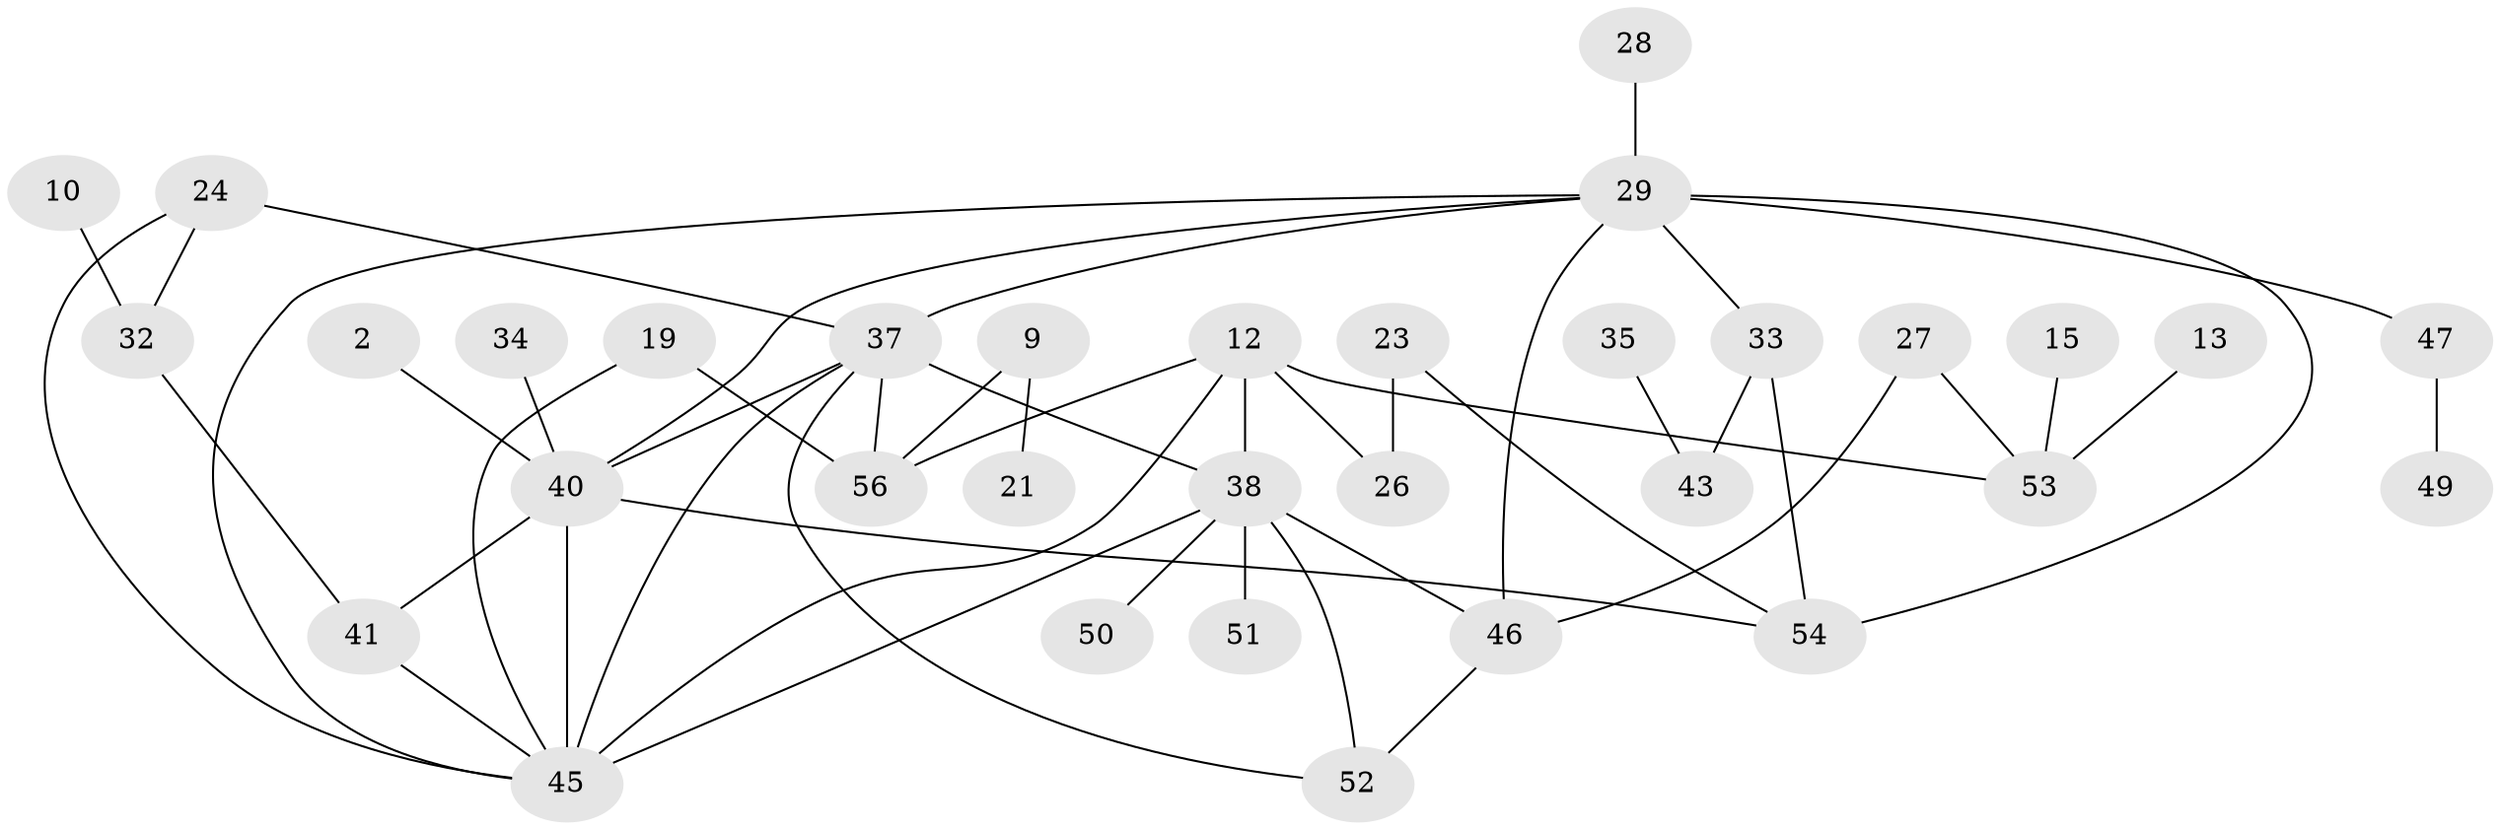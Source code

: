 // original degree distribution, {2: 0.32142857142857145, 0: 0.15, 1: 0.19285714285714287, 3: 0.22857142857142856, 4: 0.05714285714285714, 6: 0.014285714285714285, 5: 0.03571428571428571}
// Generated by graph-tools (version 1.1) at 2025/35/03/04/25 23:35:55]
// undirected, 33 vertices, 49 edges
graph export_dot {
  node [color=gray90,style=filled];
  2;
  9;
  10;
  12;
  13;
  15;
  19;
  21;
  23;
  24;
  26;
  27;
  28;
  29;
  32;
  33;
  34;
  35;
  37;
  38;
  40;
  41;
  43;
  45;
  46;
  47;
  49;
  50;
  51;
  52;
  53;
  54;
  56;
  2 -- 40 [weight=1.0];
  9 -- 21 [weight=1.0];
  9 -- 56 [weight=1.0];
  10 -- 32 [weight=1.0];
  12 -- 26 [weight=1.0];
  12 -- 38 [weight=1.0];
  12 -- 45 [weight=1.0];
  12 -- 53 [weight=1.0];
  12 -- 56 [weight=1.0];
  13 -- 53 [weight=1.0];
  15 -- 53 [weight=1.0];
  19 -- 45 [weight=1.0];
  19 -- 56 [weight=1.0];
  23 -- 26 [weight=1.0];
  23 -- 54 [weight=1.0];
  24 -- 32 [weight=1.0];
  24 -- 37 [weight=1.0];
  24 -- 45 [weight=1.0];
  27 -- 46 [weight=1.0];
  27 -- 53 [weight=1.0];
  28 -- 29 [weight=1.0];
  29 -- 33 [weight=1.0];
  29 -- 37 [weight=1.0];
  29 -- 40 [weight=1.0];
  29 -- 45 [weight=1.0];
  29 -- 46 [weight=2.0];
  29 -- 47 [weight=2.0];
  29 -- 54 [weight=2.0];
  32 -- 41 [weight=1.0];
  33 -- 43 [weight=1.0];
  33 -- 54 [weight=1.0];
  34 -- 40 [weight=1.0];
  35 -- 43 [weight=1.0];
  37 -- 38 [weight=1.0];
  37 -- 40 [weight=1.0];
  37 -- 45 [weight=1.0];
  37 -- 52 [weight=1.0];
  37 -- 56 [weight=1.0];
  38 -- 45 [weight=2.0];
  38 -- 46 [weight=1.0];
  38 -- 50 [weight=1.0];
  38 -- 51 [weight=1.0];
  38 -- 52 [weight=1.0];
  40 -- 41 [weight=1.0];
  40 -- 45 [weight=2.0];
  40 -- 54 [weight=1.0];
  41 -- 45 [weight=1.0];
  46 -- 52 [weight=1.0];
  47 -- 49 [weight=1.0];
}
